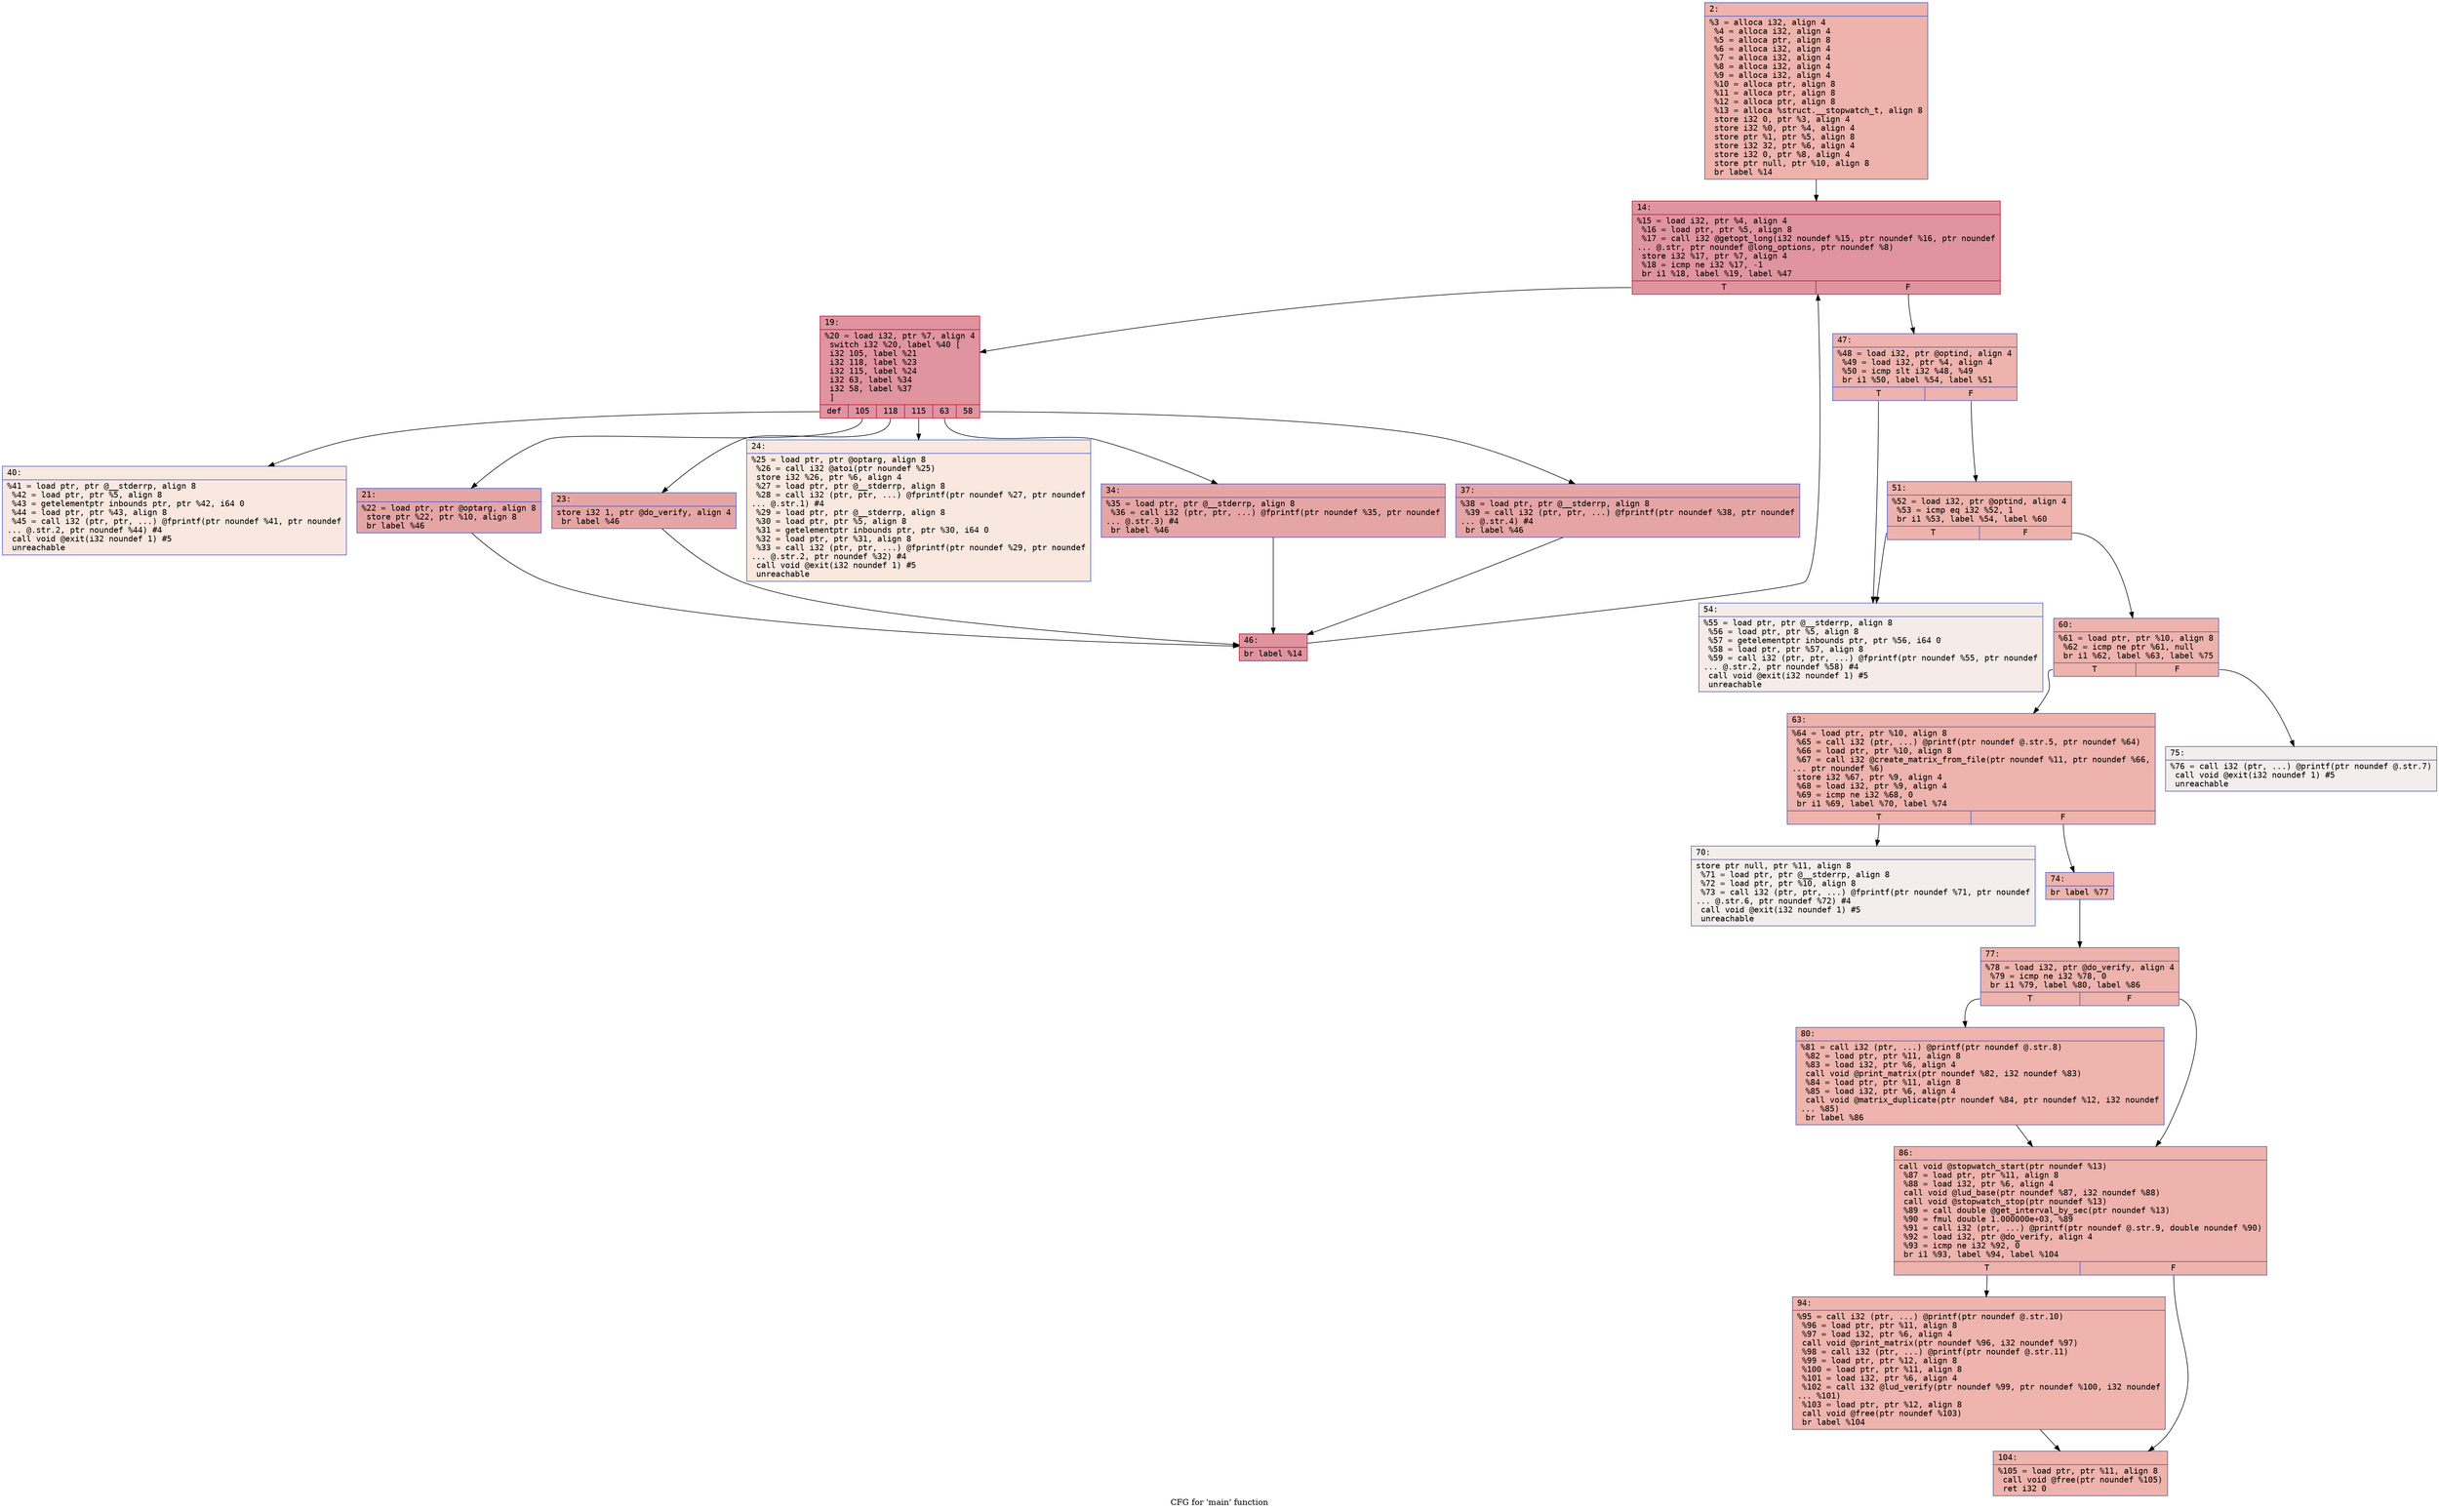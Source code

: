 digraph "CFG for 'main' function" {
	label="CFG for 'main' function";

	Node0x600003849fe0 [shape=record,color="#3d50c3ff", style=filled, fillcolor="#d6524470" fontname="Courier",label="{2:\l|  %3 = alloca i32, align 4\l  %4 = alloca i32, align 4\l  %5 = alloca ptr, align 8\l  %6 = alloca i32, align 4\l  %7 = alloca i32, align 4\l  %8 = alloca i32, align 4\l  %9 = alloca i32, align 4\l  %10 = alloca ptr, align 8\l  %11 = alloca ptr, align 8\l  %12 = alloca ptr, align 8\l  %13 = alloca %struct.__stopwatch_t, align 8\l  store i32 0, ptr %3, align 4\l  store i32 %0, ptr %4, align 4\l  store ptr %1, ptr %5, align 8\l  store i32 32, ptr %6, align 4\l  store i32 0, ptr %8, align 4\l  store ptr null, ptr %10, align 8\l  br label %14\l}"];
	Node0x600003849fe0 -> Node0x60000384a030[tooltip="2 -> 14\nProbability 100.00%" ];
	Node0x60000384a030 [shape=record,color="#b70d28ff", style=filled, fillcolor="#b70d2870" fontname="Courier",label="{14:\l|  %15 = load i32, ptr %4, align 4\l  %16 = load ptr, ptr %5, align 8\l  %17 = call i32 @getopt_long(i32 noundef %15, ptr noundef %16, ptr noundef\l... @.str, ptr noundef @long_options, ptr noundef %8)\l  store i32 %17, ptr %7, align 4\l  %18 = icmp ne i32 %17, -1\l  br i1 %18, label %19, label %47\l|{<s0>T|<s1>F}}"];
	Node0x60000384a030:s0 -> Node0x60000384a080[tooltip="14 -> 19\nProbability 96.88%" ];
	Node0x60000384a030:s1 -> Node0x60000384a300[tooltip="14 -> 47\nProbability 3.12%" ];
	Node0x60000384a080 [shape=record,color="#b70d28ff", style=filled, fillcolor="#b70d2870" fontname="Courier",label="{19:\l|  %20 = load i32, ptr %7, align 4\l  switch i32 %20, label %40 [\l    i32 105, label %21\l    i32 118, label %23\l    i32 115, label %24\l    i32 63, label %34\l    i32 58, label %37\l  ]\l|{<s0>def|<s1>105|<s2>118|<s3>115|<s4>63|<s5>58}}"];
	Node0x60000384a080:s0 -> Node0x60000384a260[tooltip="19 -> 40\nProbability 0.00%" ];
	Node0x60000384a080:s1 -> Node0x60000384a0d0[tooltip="19 -> 21\nProbability 25.00%" ];
	Node0x60000384a080:s2 -> Node0x60000384a120[tooltip="19 -> 23\nProbability 25.00%" ];
	Node0x60000384a080:s3 -> Node0x60000384a170[tooltip="19 -> 24\nProbability 0.00%" ];
	Node0x60000384a080:s4 -> Node0x60000384a1c0[tooltip="19 -> 34\nProbability 25.00%" ];
	Node0x60000384a080:s5 -> Node0x60000384a210[tooltip="19 -> 37\nProbability 25.00%" ];
	Node0x60000384a0d0 [shape=record,color="#3d50c3ff", style=filled, fillcolor="#c5333470" fontname="Courier",label="{21:\l|  %22 = load ptr, ptr @optarg, align 8\l  store ptr %22, ptr %10, align 8\l  br label %46\l}"];
	Node0x60000384a0d0 -> Node0x60000384a2b0[tooltip="21 -> 46\nProbability 100.00%" ];
	Node0x60000384a120 [shape=record,color="#3d50c3ff", style=filled, fillcolor="#c5333470" fontname="Courier",label="{23:\l|  store i32 1, ptr @do_verify, align 4\l  br label %46\l}"];
	Node0x60000384a120 -> Node0x60000384a2b0[tooltip="23 -> 46\nProbability 100.00%" ];
	Node0x60000384a170 [shape=record,color="#3d50c3ff", style=filled, fillcolor="#f1ccb870" fontname="Courier",label="{24:\l|  %25 = load ptr, ptr @optarg, align 8\l  %26 = call i32 @atoi(ptr noundef %25)\l  store i32 %26, ptr %6, align 4\l  %27 = load ptr, ptr @__stderrp, align 8\l  %28 = call i32 (ptr, ptr, ...) @fprintf(ptr noundef %27, ptr noundef\l... @.str.1) #4\l  %29 = load ptr, ptr @__stderrp, align 8\l  %30 = load ptr, ptr %5, align 8\l  %31 = getelementptr inbounds ptr, ptr %30, i64 0\l  %32 = load ptr, ptr %31, align 8\l  %33 = call i32 (ptr, ptr, ...) @fprintf(ptr noundef %29, ptr noundef\l... @.str.2, ptr noundef %32) #4\l  call void @exit(i32 noundef 1) #5\l  unreachable\l}"];
	Node0x60000384a1c0 [shape=record,color="#3d50c3ff", style=filled, fillcolor="#c5333470" fontname="Courier",label="{34:\l|  %35 = load ptr, ptr @__stderrp, align 8\l  %36 = call i32 (ptr, ptr, ...) @fprintf(ptr noundef %35, ptr noundef\l... @.str.3) #4\l  br label %46\l}"];
	Node0x60000384a1c0 -> Node0x60000384a2b0[tooltip="34 -> 46\nProbability 100.00%" ];
	Node0x60000384a210 [shape=record,color="#3d50c3ff", style=filled, fillcolor="#c5333470" fontname="Courier",label="{37:\l|  %38 = load ptr, ptr @__stderrp, align 8\l  %39 = call i32 (ptr, ptr, ...) @fprintf(ptr noundef %38, ptr noundef\l... @.str.4) #4\l  br label %46\l}"];
	Node0x60000384a210 -> Node0x60000384a2b0[tooltip="37 -> 46\nProbability 100.00%" ];
	Node0x60000384a260 [shape=record,color="#3d50c3ff", style=filled, fillcolor="#f1ccb870" fontname="Courier",label="{40:\l|  %41 = load ptr, ptr @__stderrp, align 8\l  %42 = load ptr, ptr %5, align 8\l  %43 = getelementptr inbounds ptr, ptr %42, i64 0\l  %44 = load ptr, ptr %43, align 8\l  %45 = call i32 (ptr, ptr, ...) @fprintf(ptr noundef %41, ptr noundef\l... @.str.2, ptr noundef %44) #4\l  call void @exit(i32 noundef 1) #5\l  unreachable\l}"];
	Node0x60000384a2b0 [shape=record,color="#b70d28ff", style=filled, fillcolor="#b70d2870" fontname="Courier",label="{46:\l|  br label %14\l}"];
	Node0x60000384a2b0 -> Node0x60000384a030[tooltip="46 -> 14\nProbability 100.00%" ];
	Node0x60000384a300 [shape=record,color="#3d50c3ff", style=filled, fillcolor="#d6524470" fontname="Courier",label="{47:\l|  %48 = load i32, ptr @optind, align 4\l  %49 = load i32, ptr %4, align 4\l  %50 = icmp slt i32 %48, %49\l  br i1 %50, label %54, label %51\l|{<s0>T|<s1>F}}"];
	Node0x60000384a300:s0 -> Node0x60000384a3a0[tooltip="47 -> 54\nProbability 0.00%" ];
	Node0x60000384a300:s1 -> Node0x60000384a350[tooltip="47 -> 51\nProbability 100.00%" ];
	Node0x60000384a350 [shape=record,color="#3d50c3ff", style=filled, fillcolor="#d6524470" fontname="Courier",label="{51:\l|  %52 = load i32, ptr @optind, align 4\l  %53 = icmp eq i32 %52, 1\l  br i1 %53, label %54, label %60\l|{<s0>T|<s1>F}}"];
	Node0x60000384a350:s0 -> Node0x60000384a3a0[tooltip="51 -> 54\nProbability 0.00%" ];
	Node0x60000384a350:s1 -> Node0x60000384a3f0[tooltip="51 -> 60\nProbability 100.00%" ];
	Node0x60000384a3a0 [shape=record,color="#3d50c3ff", style=filled, fillcolor="#ead5c970" fontname="Courier",label="{54:\l|  %55 = load ptr, ptr @__stderrp, align 8\l  %56 = load ptr, ptr %5, align 8\l  %57 = getelementptr inbounds ptr, ptr %56, i64 0\l  %58 = load ptr, ptr %57, align 8\l  %59 = call i32 (ptr, ptr, ...) @fprintf(ptr noundef %55, ptr noundef\l... @.str.2, ptr noundef %58) #4\l  call void @exit(i32 noundef 1) #5\l  unreachable\l}"];
	Node0x60000384a3f0 [shape=record,color="#3d50c3ff", style=filled, fillcolor="#d6524470" fontname="Courier",label="{60:\l|  %61 = load ptr, ptr %10, align 8\l  %62 = icmp ne ptr %61, null\l  br i1 %62, label %63, label %75\l|{<s0>T|<s1>F}}"];
	Node0x60000384a3f0:s0 -> Node0x60000384a440[tooltip="60 -> 63\nProbability 100.00%" ];
	Node0x60000384a3f0:s1 -> Node0x60000384a530[tooltip="60 -> 75\nProbability 0.00%" ];
	Node0x60000384a440 [shape=record,color="#3d50c3ff", style=filled, fillcolor="#d6524470" fontname="Courier",label="{63:\l|  %64 = load ptr, ptr %10, align 8\l  %65 = call i32 (ptr, ...) @printf(ptr noundef @.str.5, ptr noundef %64)\l  %66 = load ptr, ptr %10, align 8\l  %67 = call i32 @create_matrix_from_file(ptr noundef %11, ptr noundef %66,\l... ptr noundef %6)\l  store i32 %67, ptr %9, align 4\l  %68 = load i32, ptr %9, align 4\l  %69 = icmp ne i32 %68, 0\l  br i1 %69, label %70, label %74\l|{<s0>T|<s1>F}}"];
	Node0x60000384a440:s0 -> Node0x60000384a490[tooltip="63 -> 70\nProbability 0.00%" ];
	Node0x60000384a440:s1 -> Node0x60000384a4e0[tooltip="63 -> 74\nProbability 100.00%" ];
	Node0x60000384a490 [shape=record,color="#3d50c3ff", style=filled, fillcolor="#e5d8d170" fontname="Courier",label="{70:\l|  store ptr null, ptr %11, align 8\l  %71 = load ptr, ptr @__stderrp, align 8\l  %72 = load ptr, ptr %10, align 8\l  %73 = call i32 (ptr, ptr, ...) @fprintf(ptr noundef %71, ptr noundef\l... @.str.6, ptr noundef %72) #4\l  call void @exit(i32 noundef 1) #5\l  unreachable\l}"];
	Node0x60000384a4e0 [shape=record,color="#3d50c3ff", style=filled, fillcolor="#d6524470" fontname="Courier",label="{74:\l|  br label %77\l}"];
	Node0x60000384a4e0 -> Node0x60000384a580[tooltip="74 -> 77\nProbability 100.00%" ];
	Node0x60000384a530 [shape=record,color="#3d50c3ff", style=filled, fillcolor="#e5d8d170" fontname="Courier",label="{75:\l|  %76 = call i32 (ptr, ...) @printf(ptr noundef @.str.7)\l  call void @exit(i32 noundef 1) #5\l  unreachable\l}"];
	Node0x60000384a580 [shape=record,color="#3d50c3ff", style=filled, fillcolor="#d6524470" fontname="Courier",label="{77:\l|  %78 = load i32, ptr @do_verify, align 4\l  %79 = icmp ne i32 %78, 0\l  br i1 %79, label %80, label %86\l|{<s0>T|<s1>F}}"];
	Node0x60000384a580:s0 -> Node0x60000384a5d0[tooltip="77 -> 80\nProbability 62.50%" ];
	Node0x60000384a580:s1 -> Node0x60000384a620[tooltip="77 -> 86\nProbability 37.50%" ];
	Node0x60000384a5d0 [shape=record,color="#3d50c3ff", style=filled, fillcolor="#d8564670" fontname="Courier",label="{80:\l|  %81 = call i32 (ptr, ...) @printf(ptr noundef @.str.8)\l  %82 = load ptr, ptr %11, align 8\l  %83 = load i32, ptr %6, align 4\l  call void @print_matrix(ptr noundef %82, i32 noundef %83)\l  %84 = load ptr, ptr %11, align 8\l  %85 = load i32, ptr %6, align 4\l  call void @matrix_duplicate(ptr noundef %84, ptr noundef %12, i32 noundef\l... %85)\l  br label %86\l}"];
	Node0x60000384a5d0 -> Node0x60000384a620[tooltip="80 -> 86\nProbability 100.00%" ];
	Node0x60000384a620 [shape=record,color="#3d50c3ff", style=filled, fillcolor="#d6524470" fontname="Courier",label="{86:\l|  call void @stopwatch_start(ptr noundef %13)\l  %87 = load ptr, ptr %11, align 8\l  %88 = load i32, ptr %6, align 4\l  call void @lud_base(ptr noundef %87, i32 noundef %88)\l  call void @stopwatch_stop(ptr noundef %13)\l  %89 = call double @get_interval_by_sec(ptr noundef %13)\l  %90 = fmul double 1.000000e+03, %89\l  %91 = call i32 (ptr, ...) @printf(ptr noundef @.str.9, double noundef %90)\l  %92 = load i32, ptr @do_verify, align 4\l  %93 = icmp ne i32 %92, 0\l  br i1 %93, label %94, label %104\l|{<s0>T|<s1>F}}"];
	Node0x60000384a620:s0 -> Node0x60000384a670[tooltip="86 -> 94\nProbability 62.50%" ];
	Node0x60000384a620:s1 -> Node0x60000384a6c0[tooltip="86 -> 104\nProbability 37.50%" ];
	Node0x60000384a670 [shape=record,color="#3d50c3ff", style=filled, fillcolor="#d8564670" fontname="Courier",label="{94:\l|  %95 = call i32 (ptr, ...) @printf(ptr noundef @.str.10)\l  %96 = load ptr, ptr %11, align 8\l  %97 = load i32, ptr %6, align 4\l  call void @print_matrix(ptr noundef %96, i32 noundef %97)\l  %98 = call i32 (ptr, ...) @printf(ptr noundef @.str.11)\l  %99 = load ptr, ptr %12, align 8\l  %100 = load ptr, ptr %11, align 8\l  %101 = load i32, ptr %6, align 4\l  %102 = call i32 @lud_verify(ptr noundef %99, ptr noundef %100, i32 noundef\l... %101)\l  %103 = load ptr, ptr %12, align 8\l  call void @free(ptr noundef %103)\l  br label %104\l}"];
	Node0x60000384a670 -> Node0x60000384a6c0[tooltip="94 -> 104\nProbability 100.00%" ];
	Node0x60000384a6c0 [shape=record,color="#3d50c3ff", style=filled, fillcolor="#d6524470" fontname="Courier",label="{104:\l|  %105 = load ptr, ptr %11, align 8\l  call void @free(ptr noundef %105)\l  ret i32 0\l}"];
}
